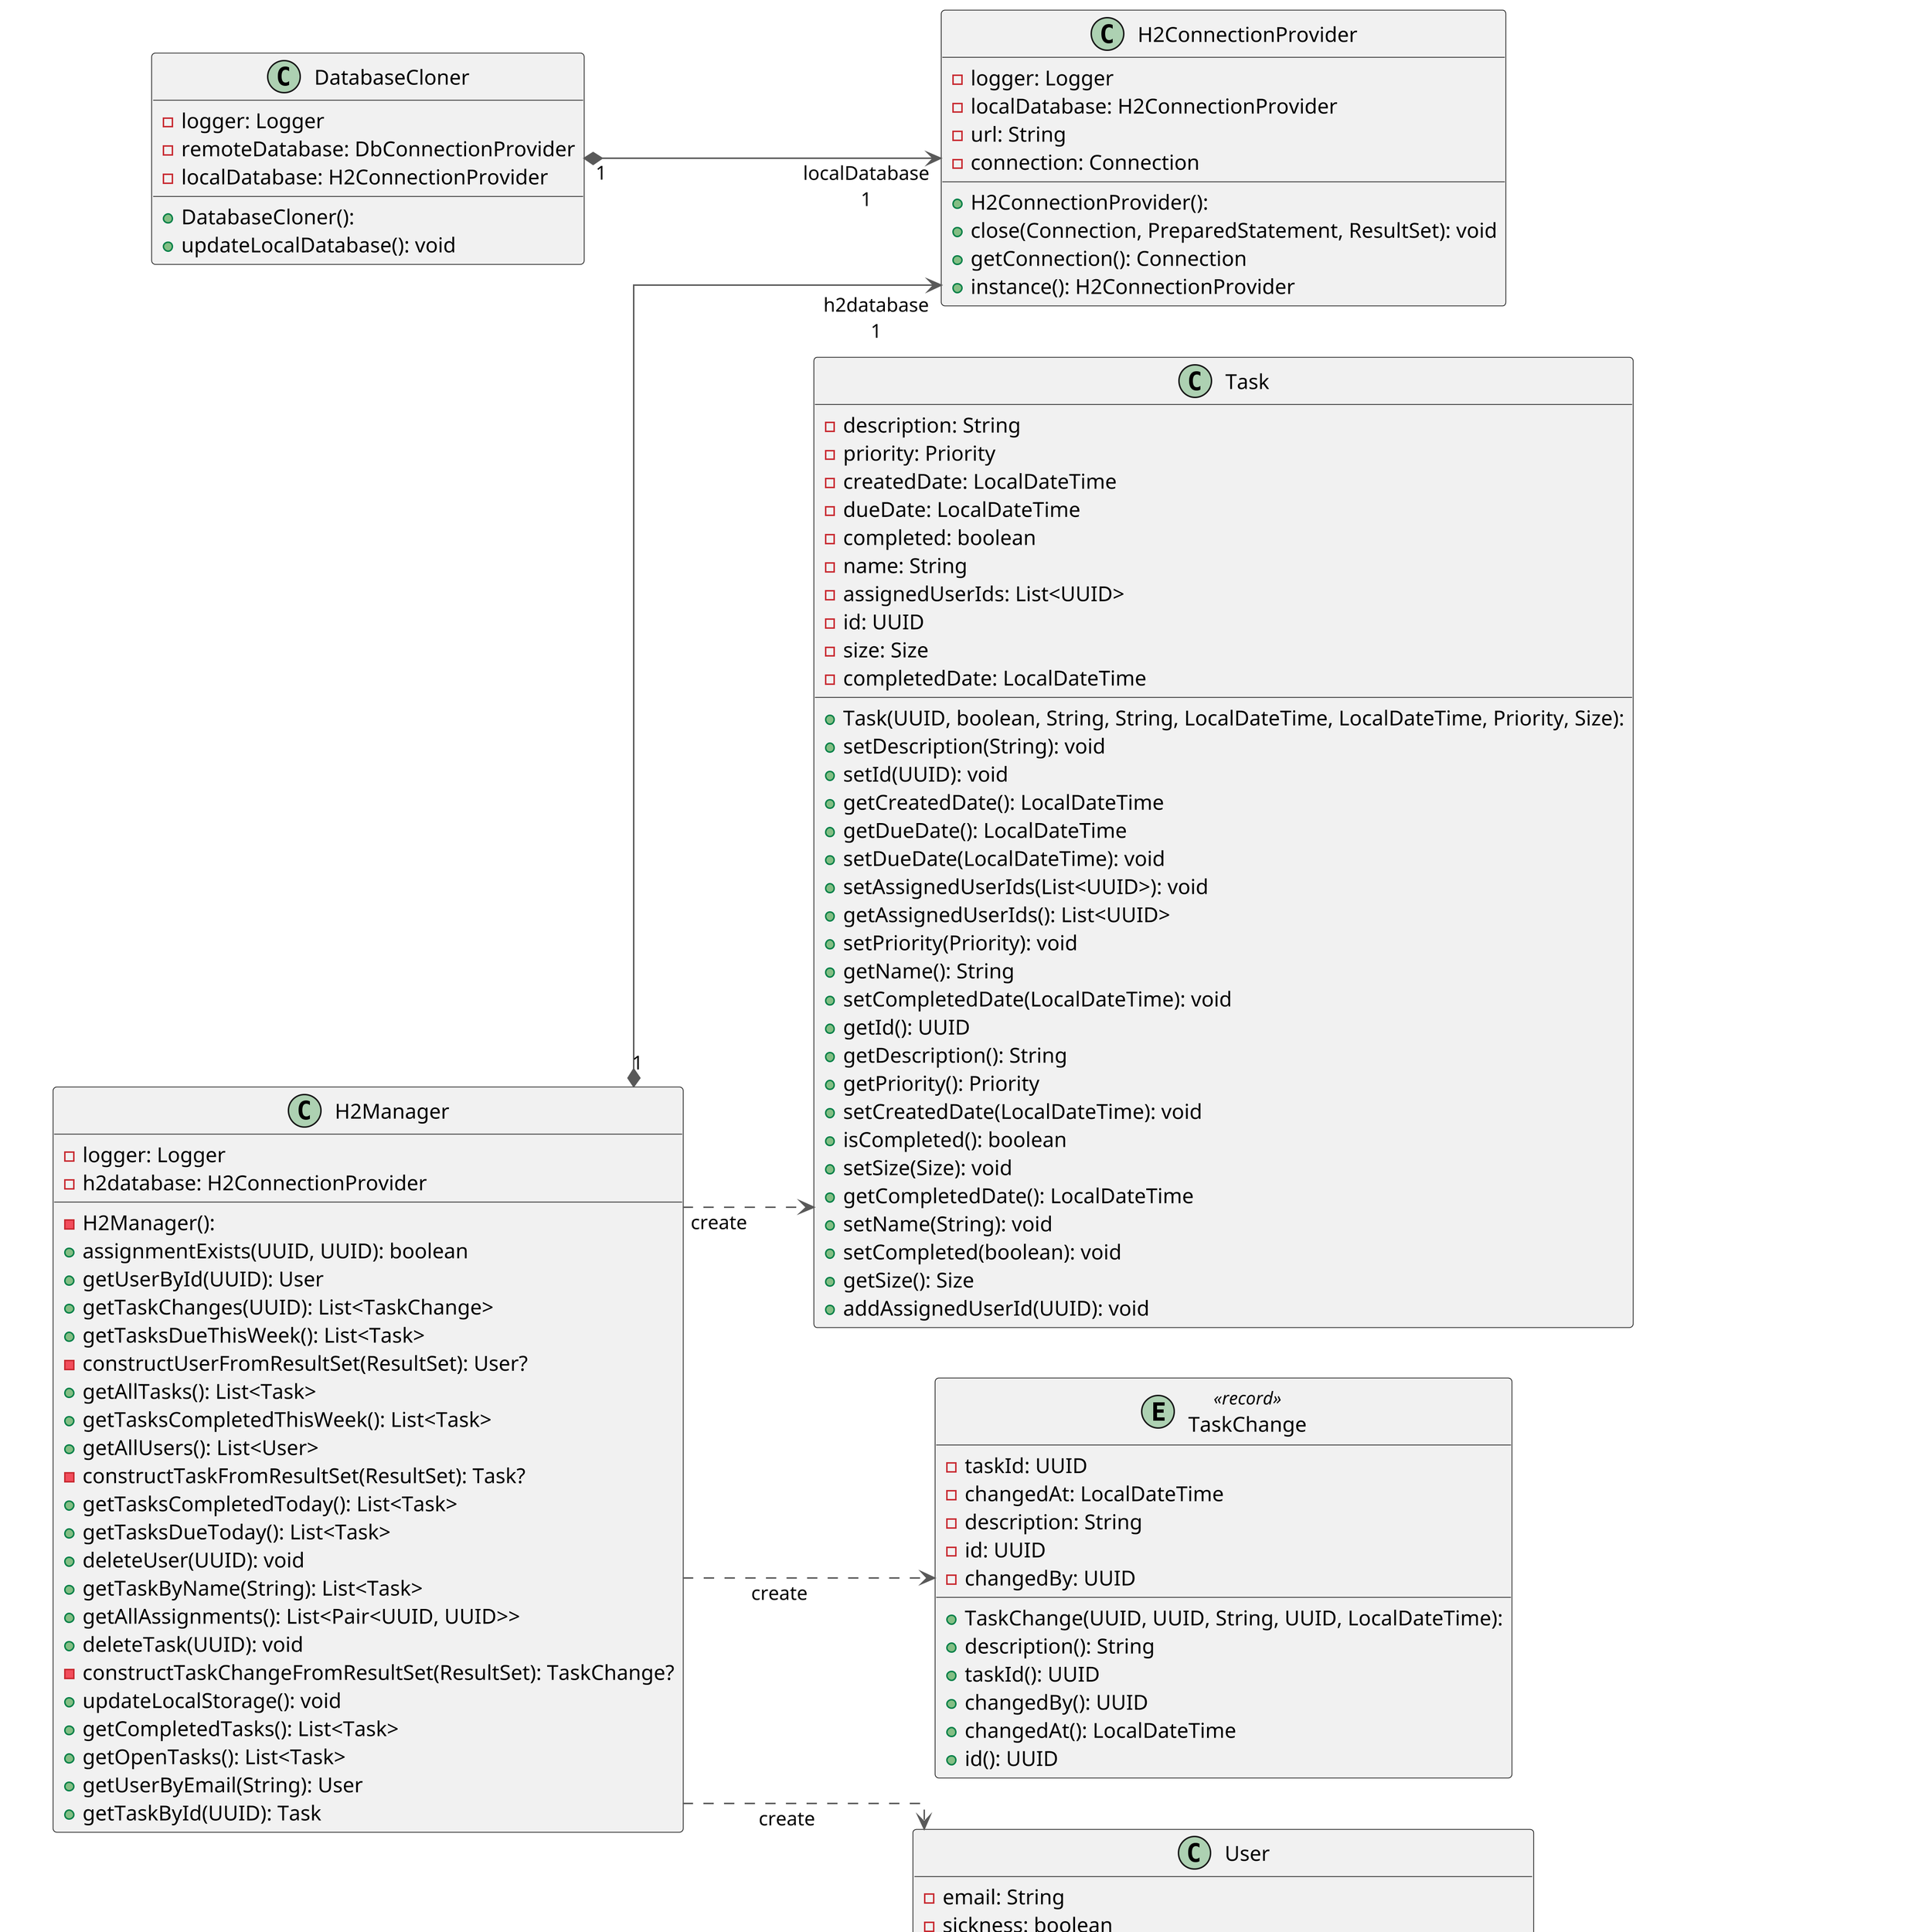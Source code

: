@startuml

'!theme plain
left to right direction
skinparam linetype ortho
'skinparam backgroundcolor transparent
skinparam dpi 300

class AssigneesDao {
  + AssigneesDao(DbConnectionProvider):
  - logger: Logger
  - connectionProvider: DbConnectionProvider
  + assignUserToTask(UUID, UUID): void
  + removeAllTaskAssignees(UUID): void
}
class DatabaseCloner {
  + DatabaseCloner():
  - logger: Logger
  - remoteDatabase: DbConnectionProvider
  - localDatabase: H2ConnectionProvider
  + updateLocalDatabase(): void
}
class DatabaseRefresher {
  - DatabaseRefresher():
  - instance: DatabaseRefresher
  - scheduler: ScheduledExecutorService
  - logger: Logger
  - isRunning: boolean
  + start(): void
  + getInstance(): DatabaseRefresher
}
class DatabaseService {
  - DatabaseService():
  - assigneesDao: AssigneesDao
  - userDao: UserDao
  - taskChangeDao: TaskChangeDao
  - logger: Logger
  - taskDao: TaskDao
  - instance: DatabaseService
  + getTasksCompletedThisWeek(): List<Task>
  + getUserWorkload(User): int
  + getUserAvailableCapacity(User): int
  + assignTaskToUser(Task, User, UUID): void
  + updateTask(Task, UUID): void
  + getAllUsersByCapacity(): List<User>
  + getTaskAssignees(Task): List<User>
  + validatePassword(User, String): boolean
  + authenticateUser(String, String): User
  + completeTask(Task, UUID): void
  + logTaskChange(UUID, String, UUID): void
  + updateUser(User): void
  + getTasksCompletedToday(): List<Task>
  + getInstance(): DatabaseService
  + deleteTask(Task): void
  + addTask(String, String, LocalDateTime, Priority, Size, List<UUID>): void
  + getTaskChanges(UUID): List<TaskChange>
  + getUnassignedTasksBySizeAndPriority(): List<Task>
  + removeUser(User): void
  + getTasksAssignedToUser(User): List<Task>
  - userExists(UUID): boolean
  + addUser(String, String, String, String): boolean
  + updateUserPassword(User, String): void
}
class H2ConnectionProvider {
  + H2ConnectionProvider():
  - logger: Logger
  - localDatabase: H2ConnectionProvider
  - url: String
  - connection: Connection
  + close(Connection, PreparedStatement, ResultSet): void
  + getConnection(): Connection
  + instance(): H2ConnectionProvider
}
class H2Manager {
  - H2Manager():
  - logger: Logger
  - h2database: H2ConnectionProvider
  + assignmentExists(UUID, UUID): boolean
  + getUserById(UUID): User
  + getTaskChanges(UUID): List<TaskChange>
  + getTasksDueThisWeek(): List<Task>
  - constructUserFromResultSet(ResultSet): User?
  + getAllTasks(): List<Task>
  + getTasksCompletedThisWeek(): List<Task>
  + getAllUsers(): List<User>
  - constructTaskFromResultSet(ResultSet): Task?
  + getTasksCompletedToday(): List<Task>
  + getTasksDueToday(): List<Task>
  + deleteUser(UUID): void
  + getTaskByName(String): List<Task>
  + getAllAssignments(): List<Pair<UUID, UUID>>
  + deleteTask(UUID): void
  - constructTaskChangeFromResultSet(ResultSet): TaskChange?
  + updateLocalStorage(): void
  + getCompletedTasks(): List<Task>
  + getOpenTasks(): List<Task>
  + getUserByEmail(String): User
  + getTaskById(UUID): Task
}
class MainApp {
  + MainApp():
  - taskManager: TaskEventManager
  - logger: Logger
  - signUpView: SignUpView
  - viewControllers: Map<Class<?>, Object>
  - mainView: MainView
  - loginView: LoginView
  - root: BorderPane
  - primaryStage: Stage
  - loggedInUser: User
  + getRoot(): BorderPane
  + getUser(): User
  - setupStage(): void
  + getTaskManager(): TaskEventManager
  - initializeViews(): void
  + setUser(User): void
  + getMainView(): MainView
  + getLoginView(): LoginView
  + initializeButtonClickObserver(ButtonClickObserver): void
  + start(Stage): void
  + getSignUpView(): SignUpView
  + main(String[]): void
}
class Task {
  + Task(UUID, boolean, String, String, LocalDateTime, LocalDateTime, Priority, Size):
  - description: String
  - priority: Priority
  - createdDate: LocalDateTime
  - dueDate: LocalDateTime
  - completed: boolean
  - name: String
  - assignedUserIds: List<UUID>
  - id: UUID
  - size: Size
  - completedDate: LocalDateTime
  + setDescription(String): void
  + setId(UUID): void
  + getCreatedDate(): LocalDateTime
  + getDueDate(): LocalDateTime
  + setDueDate(LocalDateTime): void
  + setAssignedUserIds(List<UUID>): void
  + getAssignedUserIds(): List<UUID>
  + setPriority(Priority): void
  + getName(): String
  + setCompletedDate(LocalDateTime): void
  + getId(): UUID
  + getDescription(): String
  + getPriority(): Priority
  + setCreatedDate(LocalDateTime): void
  + isCompleted(): boolean
  + setSize(Size): void
  + getCompletedDate(): LocalDateTime
  + setName(String): void
  + setCompleted(boolean): void
  + getSize(): Size
  + addAssignedUserId(UUID): void
}
entity TaskChange << record >> {
  + TaskChange(UUID, UUID, String, UUID, LocalDateTime):
  - taskId: UUID
  - changedAt: LocalDateTime
  - description: String
  - id: UUID
  - changedBy: UUID
  + description(): String
  + taskId(): UUID
  + changedBy(): UUID
  + changedAt(): LocalDateTime
  + id(): UUID
}
class TaskChangeDao {
  + TaskChangeDao(DbConnectionProvider):
  - logger: Logger
  - connectionProvider: DbConnectionProvider
  + getChangesByTaskId(UUID): List<TaskChange>
  - constructTaskChangeFromResultSet(ResultSet): TaskChange
  + addChange(TaskChange): void
}
class TaskDao {
  + TaskDao(DbConnectionProvider, AssigneesDao):
  - logger: Logger
  - connectionProvider: DbConnectionProvider
  - TASK_NOT_FOUND_MESSAGE: String
  - assigneesDao: AssigneesDao
  + addTask(Task): void
  - updateAssignments(Task): void
  + deleteTask(Task): void
  + updateTask(Task): void
}
class User {
  + User(UUID, String, String, String, byte[], byte[], int, boolean):
  - email: String
  - sickness: boolean
  - id: UUID
  - firstName: String
  - salt: byte[]
  - taskCapacity: int
  - lastName: String
  - passwordHash: byte[]
  + setId(UUID): void
  + getId(): UUID
  + setSalt(byte[]): void
  + getFirstName(): String
  + setTaskCapacity(int): void
  + getLastName(): String
  + getSalt(): byte[]
  + setPasswordHash(byte[]): void
  + equals(Object): boolean
  + hashCode(): int
  + getSickness(): boolean
  + setEmail(String): void
  + setLastName(String): void
  + getEmail(): String
  + setFirstName(String): void
  + getPasswordHash(): byte[]
  + getTaskCapacity(): int
  + setSickness(boolean): void
}
class UserDao {
  + UserDao(DbConnectionProvider):
  - logger: Logger
  - connectionProvider: DbConnectionProvider
  + removeUser(User): void
  + updateUser(User): void
  + addUser(User): void
}

DatabaseCloner       "1" *-[#595959,plain]-> "localDatabase\n1" H2ConnectionProvider
DatabaseService       -[#595959,dashed]->  AssigneesDao         : "«create»"
DatabaseService      "1" *-[#595959,plain]-> "assigneesDao\n1" AssigneesDao
DatabaseService      "1" *-[#595959,plain]-> "taskChangeDao\n1" TaskChangeDao
DatabaseService       -[#595959,dashed]->  TaskChangeDao        : "«create»"
DatabaseService       -[#595959,dashed]->  TaskDao              : "«create»"
DatabaseService      "1" *-[#595959,plain]-> "taskDao\n1" TaskDao
DatabaseService       -[#595959,dashed]->  UserDao              : "«create»"
DatabaseService      "1" *-[#595959,plain]-> "userDao\n1" UserDao
H2Manager            "1" *-[#595959,plain]-> "h2database\n1" H2ConnectionProvider
H2Manager             -[#595959,dashed]->  Task                 : "«create»"
H2Manager             -[#595959,dashed]->  TaskChange           : "«create»"
H2Manager             -[#595959,dashed]->  User                 : "«create»"
MainApp              "1" *-[#595959,plain]-> "loggedInUser\n1" User
MainApp              "1" *-[#595959,plain]-> "databaseRefresher\n1" DatabaseRefresher
TaskDao              "1" *-[#595959,plain]-> "assigneesDao\n1" AssigneesDao
@enduml
